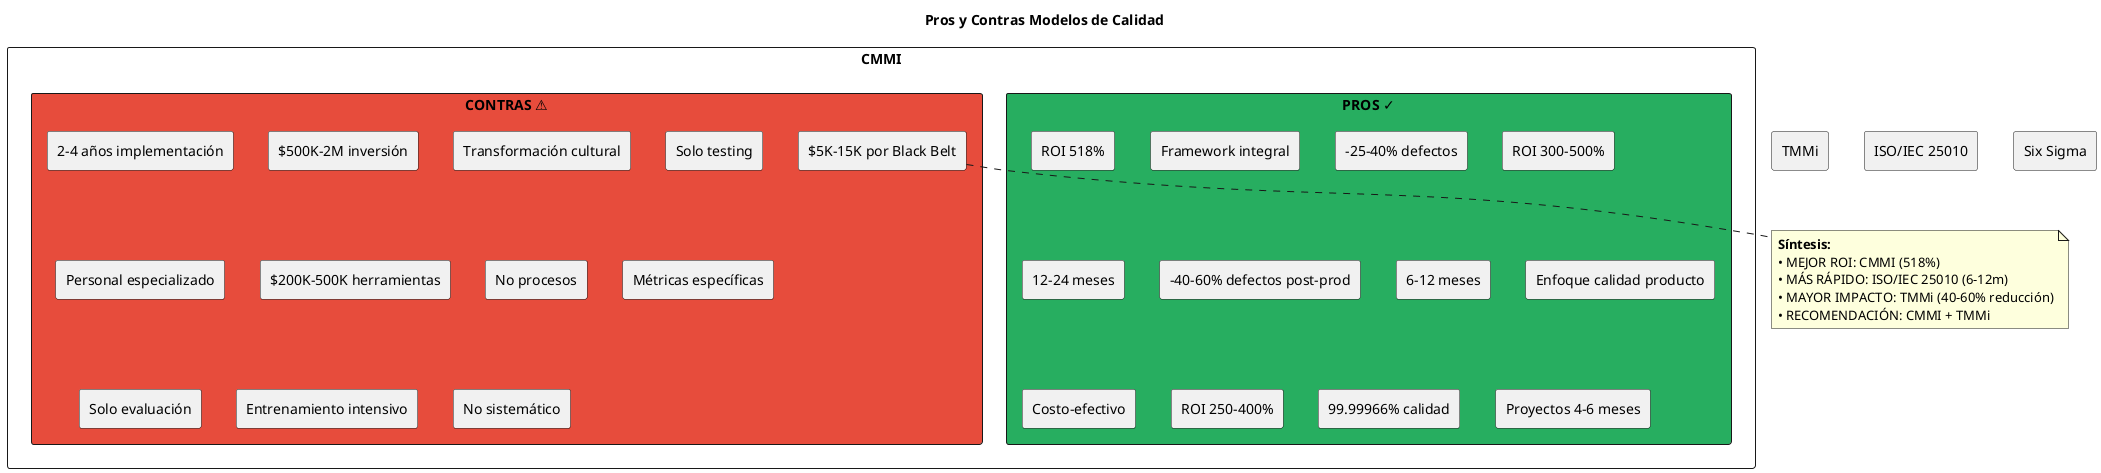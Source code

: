 @startuml
title Pros y Contras Modelos de Calidad

rectangle "CMMI" {
    rectangle "PROS ✓" #27AE60 {
        rectangle "ROI 518%"
        rectangle "Framework integral"
        rectangle "-25-40% defectos"
    }
    rectangle "CONTRAS ⚠" #E74C3C {
        rectangle "2-4 años implementación"
        rectangle "$500K-2M inversión"
        rectangle "Transformación cultural"
    }
}

rectangle "TMMi" {
    rectangle "PROS ✓" #27AE60 {
        rectangle "ROI 300-500%"
        rectangle "12-24 meses"
        rectangle "-40-60% defectos post-prod"
    }
    rectangle "CONTRAS ⚠" #E74C3C {
        rectangle "Solo testing"
        rectangle "Personal especializado"
        rectangle "$200K-500K herramientas"
    }
}

rectangle "ISO/IEC 25010" {
    rectangle "PROS ✓" #27AE60 {
        rectangle "6-12 meses"
        rectangle "Enfoque calidad producto"
        rectangle "Costo-efectivo"
    }
    rectangle "CONTRAS ⚠" #E74C3C {
        rectangle "No procesos"
        rectangle "Métricas específicas"
        rectangle "Solo evaluación"
    }
}

rectangle "Six Sigma" {
    rectangle "PROS ✓" #27AE60 {
        rectangle "ROI 250-400%"
        rectangle "99.99966% calidad"
        rectangle "Proyectos 4-6 meses"
    }
    rectangle "CONTRAS ⚠" #E74C3C {
        rectangle "Entrenamiento intensivo"
        rectangle "No sistemático"
        rectangle "$5K-15K por Black Belt"
    }
}

note bottom
**Síntesis:**
• MEJOR ROI: CMMI (518%)
• MÁS RÁPIDO: ISO/IEC 25010 (6-12m)
• MAYOR IMPACTO: TMMi (40-60% reducción)
• RECOMENDACIÓN: CMMI + TMMi
end note

@enduml
